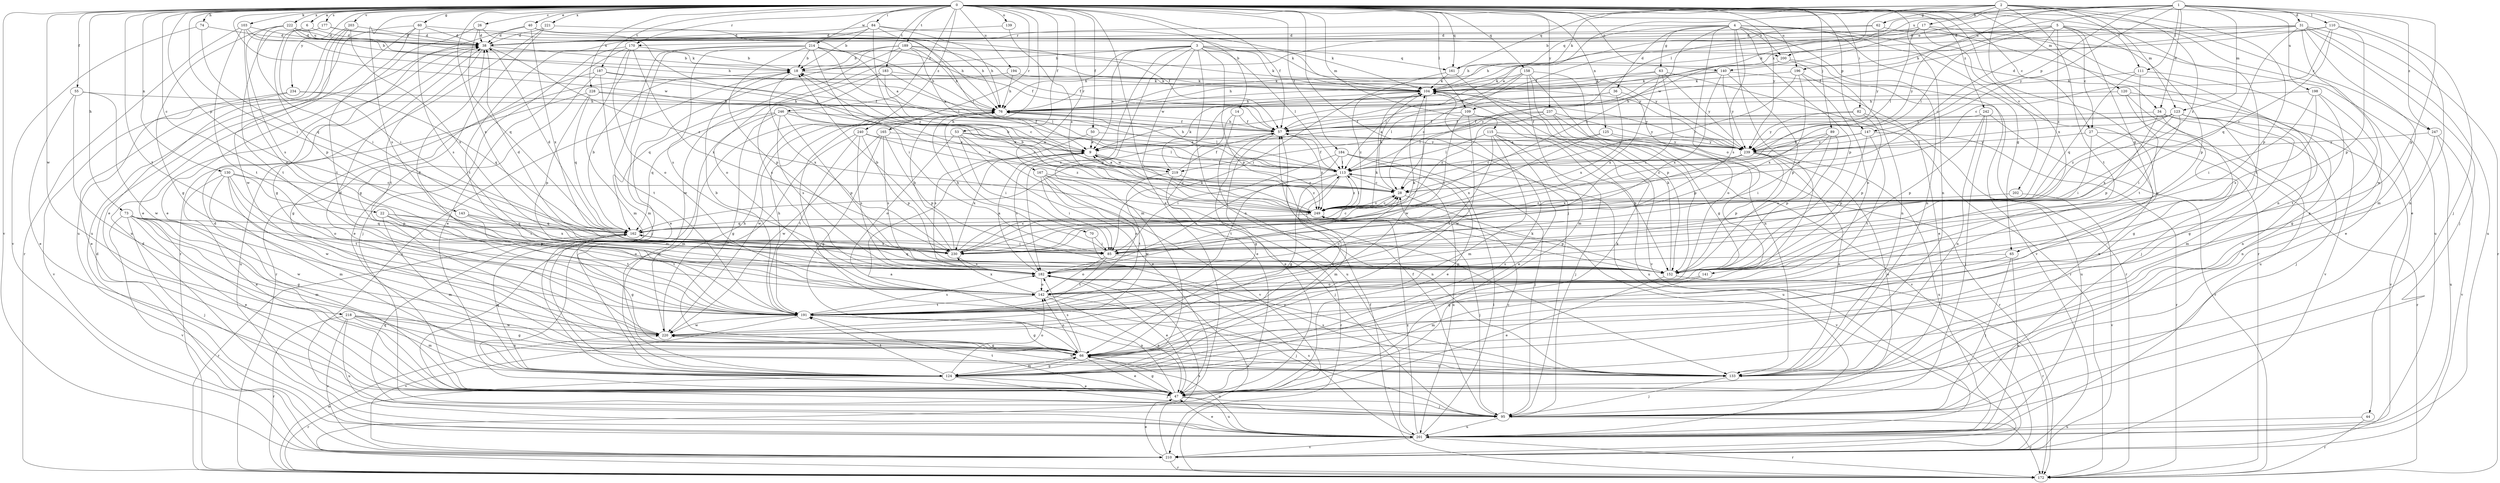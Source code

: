 strict digraph  {
0;
1;
2;
3;
4;
5;
6;
9;
14;
17;
18;
22;
26;
27;
28;
31;
34;
36;
38;
40;
44;
47;
50;
53;
55;
57;
60;
62;
63;
65;
66;
70;
73;
74;
76;
82;
84;
85;
89;
95;
103;
104;
109;
110;
111;
113;
115;
120;
123;
124;
125;
130;
133;
139;
140;
141;
142;
143;
147;
152;
158;
161;
162;
165;
167;
170;
172;
177;
182;
183;
184;
187;
189;
191;
194;
196;
198;
200;
201;
202;
203;
210;
214;
218;
219;
220;
221;
222;
228;
230;
234;
237;
239;
240;
242;
246;
247;
249;
0 -> 6  [label=a];
0 -> 14  [label=b];
0 -> 22  [label=c];
0 -> 26  [label=c];
0 -> 27  [label=c];
0 -> 40  [label=e];
0 -> 44  [label=e];
0 -> 47  [label=e];
0 -> 50  [label=f];
0 -> 53  [label=f];
0 -> 55  [label=f];
0 -> 57  [label=f];
0 -> 60  [label=g];
0 -> 70  [label=h];
0 -> 73  [label=h];
0 -> 74  [label=h];
0 -> 82  [label=i];
0 -> 84  [label=i];
0 -> 85  [label=i];
0 -> 89  [label=j];
0 -> 95  [label=j];
0 -> 103  [label=k];
0 -> 109  [label=l];
0 -> 115  [label=m];
0 -> 120  [label=m];
0 -> 125  [label=n];
0 -> 130  [label=n];
0 -> 133  [label=n];
0 -> 139  [label=o];
0 -> 140  [label=o];
0 -> 143  [label=p];
0 -> 147  [label=p];
0 -> 158  [label=q];
0 -> 161  [label=q];
0 -> 165  [label=r];
0 -> 167  [label=r];
0 -> 170  [label=r];
0 -> 177  [label=s];
0 -> 182  [label=s];
0 -> 183  [label=t];
0 -> 184  [label=t];
0 -> 187  [label=t];
0 -> 189  [label=t];
0 -> 191  [label=t];
0 -> 194  [label=u];
0 -> 196  [label=u];
0 -> 202  [label=v];
0 -> 203  [label=v];
0 -> 210  [label=v];
0 -> 214  [label=w];
0 -> 218  [label=w];
0 -> 219  [label=w];
0 -> 221  [label=x];
0 -> 222  [label=x];
0 -> 228  [label=x];
0 -> 230  [label=x];
0 -> 234  [label=y];
0 -> 237  [label=y];
0 -> 239  [label=y];
0 -> 240  [label=z];
0 -> 242  [label=z];
0 -> 246  [label=z];
0 -> 247  [label=z];
1 -> 31  [label=d];
1 -> 34  [label=d];
1 -> 76  [label=h];
1 -> 109  [label=l];
1 -> 110  [label=l];
1 -> 111  [label=l];
1 -> 123  [label=m];
1 -> 140  [label=o];
1 -> 147  [label=p];
1 -> 152  [label=p];
1 -> 196  [label=u];
1 -> 198  [label=u];
1 -> 200  [label=u];
1 -> 239  [label=y];
1 -> 247  [label=z];
2 -> 9  [label=a];
2 -> 17  [label=b];
2 -> 62  [label=g];
2 -> 95  [label=j];
2 -> 104  [label=k];
2 -> 111  [label=l];
2 -> 123  [label=m];
2 -> 152  [label=p];
2 -> 161  [label=q];
2 -> 191  [label=t];
2 -> 219  [label=w];
2 -> 230  [label=x];
2 -> 249  [label=z];
3 -> 9  [label=a];
3 -> 18  [label=b];
3 -> 76  [label=h];
3 -> 104  [label=k];
3 -> 113  [label=l];
3 -> 124  [label=m];
3 -> 133  [label=n];
3 -> 152  [label=p];
3 -> 161  [label=q];
3 -> 182  [label=s];
3 -> 219  [label=w];
3 -> 239  [label=y];
4 -> 34  [label=d];
4 -> 36  [label=d];
4 -> 63  [label=g];
4 -> 65  [label=g];
4 -> 133  [label=n];
4 -> 141  [label=o];
4 -> 142  [label=o];
4 -> 152  [label=p];
4 -> 161  [label=q];
4 -> 170  [label=r];
4 -> 172  [label=r];
4 -> 182  [label=s];
4 -> 200  [label=u];
4 -> 249  [label=z];
5 -> 27  [label=c];
5 -> 28  [label=c];
5 -> 38  [label=d];
5 -> 65  [label=g];
5 -> 113  [label=l];
5 -> 152  [label=p];
5 -> 191  [label=t];
5 -> 239  [label=y];
5 -> 249  [label=z];
6 -> 38  [label=d];
6 -> 191  [label=t];
6 -> 200  [label=u];
9 -> 113  [label=l];
9 -> 182  [label=s];
9 -> 219  [label=w];
9 -> 230  [label=x];
9 -> 249  [label=z];
14 -> 47  [label=e];
14 -> 57  [label=f];
14 -> 201  [label=u];
17 -> 38  [label=d];
17 -> 47  [label=e];
17 -> 57  [label=f];
17 -> 66  [label=g];
17 -> 76  [label=h];
17 -> 113  [label=l];
17 -> 201  [label=u];
18 -> 104  [label=k];
18 -> 201  [label=u];
18 -> 230  [label=x];
22 -> 85  [label=i];
22 -> 124  [label=m];
22 -> 142  [label=o];
22 -> 162  [label=q];
22 -> 191  [label=t];
26 -> 9  [label=a];
26 -> 38  [label=d];
26 -> 47  [label=e];
26 -> 162  [label=q];
27 -> 85  [label=i];
27 -> 133  [label=n];
27 -> 172  [label=r];
27 -> 239  [label=y];
28 -> 18  [label=b];
28 -> 104  [label=k];
28 -> 142  [label=o];
28 -> 210  [label=v];
28 -> 249  [label=z];
31 -> 18  [label=b];
31 -> 38  [label=d];
31 -> 57  [label=f];
31 -> 95  [label=j];
31 -> 104  [label=k];
31 -> 124  [label=m];
31 -> 162  [label=q];
31 -> 172  [label=r];
31 -> 201  [label=u];
31 -> 220  [label=w];
34 -> 57  [label=f];
34 -> 66  [label=g];
34 -> 95  [label=j];
34 -> 152  [label=p];
34 -> 210  [label=v];
36 -> 76  [label=h];
36 -> 113  [label=l];
36 -> 142  [label=o];
36 -> 230  [label=x];
38 -> 18  [label=b];
38 -> 191  [label=t];
38 -> 249  [label=z];
40 -> 38  [label=d];
40 -> 66  [label=g];
40 -> 76  [label=h];
40 -> 230  [label=x];
40 -> 249  [label=z];
44 -> 172  [label=r];
44 -> 201  [label=u];
47 -> 9  [label=a];
47 -> 38  [label=d];
47 -> 66  [label=g];
47 -> 95  [label=j];
47 -> 104  [label=k];
47 -> 191  [label=t];
47 -> 201  [label=u];
50 -> 9  [label=a];
50 -> 182  [label=s];
50 -> 239  [label=y];
53 -> 9  [label=a];
53 -> 47  [label=e];
53 -> 85  [label=i];
53 -> 113  [label=l];
53 -> 142  [label=o];
53 -> 210  [label=v];
55 -> 47  [label=e];
55 -> 76  [label=h];
55 -> 133  [label=n];
55 -> 220  [label=w];
57 -> 9  [label=a];
57 -> 47  [label=e];
57 -> 66  [label=g];
57 -> 76  [label=h];
57 -> 239  [label=y];
57 -> 249  [label=z];
60 -> 38  [label=d];
60 -> 47  [label=e];
60 -> 104  [label=k];
60 -> 182  [label=s];
60 -> 191  [label=t];
60 -> 201  [label=u];
62 -> 38  [label=d];
62 -> 76  [label=h];
62 -> 133  [label=n];
62 -> 239  [label=y];
63 -> 76  [label=h];
63 -> 85  [label=i];
63 -> 104  [label=k];
63 -> 172  [label=r];
63 -> 230  [label=x];
63 -> 239  [label=y];
65 -> 66  [label=g];
65 -> 95  [label=j];
65 -> 182  [label=s];
65 -> 201  [label=u];
66 -> 47  [label=e];
66 -> 113  [label=l];
66 -> 124  [label=m];
66 -> 133  [label=n];
66 -> 142  [label=o];
66 -> 182  [label=s];
66 -> 201  [label=u];
70 -> 85  [label=i];
70 -> 133  [label=n];
73 -> 47  [label=e];
73 -> 66  [label=g];
73 -> 95  [label=j];
73 -> 124  [label=m];
73 -> 152  [label=p];
73 -> 162  [label=q];
73 -> 210  [label=v];
73 -> 220  [label=w];
74 -> 38  [label=d];
74 -> 162  [label=q];
74 -> 210  [label=v];
76 -> 57  [label=f];
76 -> 113  [label=l];
76 -> 124  [label=m];
76 -> 133  [label=n];
76 -> 220  [label=w];
82 -> 57  [label=f];
82 -> 152  [label=p];
82 -> 201  [label=u];
82 -> 239  [label=y];
84 -> 18  [label=b];
84 -> 38  [label=d];
84 -> 76  [label=h];
84 -> 104  [label=k];
84 -> 113  [label=l];
84 -> 191  [label=t];
84 -> 249  [label=z];
85 -> 76  [label=h];
85 -> 142  [label=o];
85 -> 152  [label=p];
85 -> 191  [label=t];
89 -> 85  [label=i];
89 -> 152  [label=p];
89 -> 182  [label=s];
89 -> 239  [label=y];
89 -> 249  [label=z];
95 -> 28  [label=c];
95 -> 57  [label=f];
95 -> 162  [label=q];
95 -> 172  [label=r];
95 -> 201  [label=u];
103 -> 18  [label=b];
103 -> 38  [label=d];
103 -> 113  [label=l];
103 -> 142  [label=o];
103 -> 172  [label=r];
103 -> 191  [label=t];
104 -> 76  [label=h];
104 -> 162  [label=q];
104 -> 220  [label=w];
104 -> 239  [label=y];
104 -> 249  [label=z];
109 -> 57  [label=f];
109 -> 85  [label=i];
109 -> 201  [label=u];
109 -> 220  [label=w];
110 -> 28  [label=c];
110 -> 38  [label=d];
110 -> 104  [label=k];
110 -> 133  [label=n];
110 -> 152  [label=p];
110 -> 249  [label=z];
111 -> 47  [label=e];
111 -> 104  [label=k];
111 -> 162  [label=q];
111 -> 191  [label=t];
113 -> 28  [label=c];
113 -> 57  [label=f];
113 -> 66  [label=g];
113 -> 124  [label=m];
113 -> 182  [label=s];
113 -> 201  [label=u];
113 -> 249  [label=z];
115 -> 47  [label=e];
115 -> 95  [label=j];
115 -> 113  [label=l];
115 -> 124  [label=m];
115 -> 152  [label=p];
115 -> 191  [label=t];
115 -> 239  [label=y];
120 -> 76  [label=h];
120 -> 95  [label=j];
120 -> 201  [label=u];
120 -> 210  [label=v];
123 -> 9  [label=a];
123 -> 57  [label=f];
123 -> 66  [label=g];
123 -> 85  [label=i];
123 -> 113  [label=l];
123 -> 124  [label=m];
123 -> 133  [label=n];
123 -> 230  [label=x];
123 -> 249  [label=z];
124 -> 47  [label=e];
124 -> 66  [label=g];
124 -> 95  [label=j];
124 -> 104  [label=k];
124 -> 142  [label=o];
124 -> 162  [label=q];
124 -> 172  [label=r];
124 -> 191  [label=t];
125 -> 28  [label=c];
125 -> 172  [label=r];
125 -> 230  [label=x];
125 -> 239  [label=y];
130 -> 28  [label=c];
130 -> 47  [label=e];
130 -> 124  [label=m];
130 -> 142  [label=o];
130 -> 152  [label=p];
130 -> 191  [label=t];
130 -> 220  [label=w];
133 -> 95  [label=j];
133 -> 182  [label=s];
133 -> 220  [label=w];
139 -> 38  [label=d];
139 -> 249  [label=z];
140 -> 76  [label=h];
140 -> 104  [label=k];
140 -> 152  [label=p];
140 -> 172  [label=r];
140 -> 230  [label=x];
140 -> 239  [label=y];
141 -> 124  [label=m];
141 -> 142  [label=o];
142 -> 38  [label=d];
142 -> 47  [label=e];
142 -> 95  [label=j];
142 -> 191  [label=t];
142 -> 230  [label=x];
143 -> 162  [label=q];
143 -> 191  [label=t];
143 -> 230  [label=x];
147 -> 9  [label=a];
147 -> 152  [label=p];
147 -> 172  [label=r];
147 -> 191  [label=t];
147 -> 239  [label=y];
152 -> 47  [label=e];
152 -> 104  [label=k];
152 -> 162  [label=q];
152 -> 172  [label=r];
158 -> 28  [label=c];
158 -> 66  [label=g];
158 -> 104  [label=k];
158 -> 113  [label=l];
158 -> 124  [label=m];
158 -> 133  [label=n];
158 -> 152  [label=p];
161 -> 85  [label=i];
161 -> 104  [label=k];
161 -> 210  [label=v];
162 -> 18  [label=b];
162 -> 28  [label=c];
162 -> 38  [label=d];
162 -> 66  [label=g];
162 -> 85  [label=i];
162 -> 172  [label=r];
162 -> 230  [label=x];
165 -> 9  [label=a];
165 -> 66  [label=g];
165 -> 152  [label=p];
165 -> 182  [label=s];
165 -> 220  [label=w];
167 -> 28  [label=c];
167 -> 85  [label=i];
167 -> 95  [label=j];
167 -> 133  [label=n];
167 -> 142  [label=o];
167 -> 220  [label=w];
170 -> 18  [label=b];
170 -> 47  [label=e];
170 -> 95  [label=j];
170 -> 124  [label=m];
170 -> 142  [label=o];
170 -> 230  [label=x];
172 -> 57  [label=f];
172 -> 182  [label=s];
172 -> 220  [label=w];
177 -> 38  [label=d];
177 -> 76  [label=h];
177 -> 85  [label=i];
177 -> 152  [label=p];
182 -> 9  [label=a];
182 -> 47  [label=e];
182 -> 104  [label=k];
182 -> 142  [label=o];
183 -> 28  [label=c];
183 -> 104  [label=k];
183 -> 113  [label=l];
183 -> 162  [label=q];
183 -> 182  [label=s];
184 -> 47  [label=e];
184 -> 85  [label=i];
184 -> 95  [label=j];
184 -> 113  [label=l];
184 -> 191  [label=t];
184 -> 201  [label=u];
187 -> 47  [label=e];
187 -> 57  [label=f];
187 -> 104  [label=k];
187 -> 172  [label=r];
187 -> 191  [label=t];
189 -> 9  [label=a];
189 -> 18  [label=b];
189 -> 57  [label=f];
189 -> 76  [label=h];
189 -> 95  [label=j];
189 -> 142  [label=o];
189 -> 220  [label=w];
189 -> 239  [label=y];
191 -> 18  [label=b];
191 -> 66  [label=g];
191 -> 76  [label=h];
191 -> 133  [label=n];
191 -> 182  [label=s];
191 -> 210  [label=v];
191 -> 220  [label=w];
194 -> 66  [label=g];
194 -> 76  [label=h];
194 -> 104  [label=k];
196 -> 28  [label=c];
196 -> 47  [label=e];
196 -> 104  [label=k];
196 -> 142  [label=o];
196 -> 230  [label=x];
198 -> 66  [label=g];
198 -> 76  [label=h];
198 -> 85  [label=i];
198 -> 182  [label=s];
198 -> 191  [label=t];
200 -> 28  [label=c];
200 -> 133  [label=n];
200 -> 210  [label=v];
201 -> 38  [label=d];
201 -> 47  [label=e];
201 -> 113  [label=l];
201 -> 172  [label=r];
201 -> 182  [label=s];
201 -> 210  [label=v];
201 -> 249  [label=z];
202 -> 210  [label=v];
202 -> 249  [label=z];
203 -> 38  [label=d];
203 -> 47  [label=e];
203 -> 201  [label=u];
203 -> 220  [label=w];
203 -> 230  [label=x];
210 -> 38  [label=d];
210 -> 47  [label=e];
210 -> 172  [label=r];
210 -> 182  [label=s];
214 -> 18  [label=b];
214 -> 47  [label=e];
214 -> 57  [label=f];
214 -> 76  [label=h];
214 -> 85  [label=i];
214 -> 113  [label=l];
214 -> 124  [label=m];
214 -> 152  [label=p];
214 -> 182  [label=s];
218 -> 66  [label=g];
218 -> 124  [label=m];
218 -> 133  [label=n];
218 -> 172  [label=r];
218 -> 201  [label=u];
218 -> 210  [label=v];
218 -> 220  [label=w];
219 -> 9  [label=a];
219 -> 57  [label=f];
219 -> 104  [label=k];
219 -> 172  [label=r];
219 -> 191  [label=t];
219 -> 249  [label=z];
220 -> 38  [label=d];
220 -> 66  [label=g];
220 -> 76  [label=h];
221 -> 38  [label=d];
221 -> 57  [label=f];
221 -> 66  [label=g];
221 -> 172  [label=r];
222 -> 38  [label=d];
222 -> 66  [label=g];
222 -> 76  [label=h];
222 -> 85  [label=i];
222 -> 104  [label=k];
222 -> 182  [label=s];
228 -> 76  [label=h];
228 -> 152  [label=p];
228 -> 162  [label=q];
228 -> 201  [label=u];
228 -> 249  [label=z];
230 -> 18  [label=b];
230 -> 28  [label=c];
230 -> 38  [label=d];
230 -> 76  [label=h];
230 -> 104  [label=k];
230 -> 182  [label=s];
234 -> 47  [label=e];
234 -> 76  [label=h];
234 -> 162  [label=q];
234 -> 210  [label=v];
237 -> 57  [label=f];
237 -> 113  [label=l];
237 -> 152  [label=p];
237 -> 210  [label=v];
237 -> 239  [label=y];
237 -> 249  [label=z];
239 -> 47  [label=e];
239 -> 76  [label=h];
239 -> 113  [label=l];
239 -> 133  [label=n];
239 -> 152  [label=p];
239 -> 201  [label=u];
239 -> 230  [label=x];
240 -> 9  [label=a];
240 -> 124  [label=m];
240 -> 152  [label=p];
240 -> 182  [label=s];
240 -> 191  [label=t];
240 -> 249  [label=z];
242 -> 57  [label=f];
242 -> 95  [label=j];
242 -> 133  [label=n];
242 -> 152  [label=p];
242 -> 172  [label=r];
246 -> 28  [label=c];
246 -> 57  [label=f];
246 -> 66  [label=g];
246 -> 124  [label=m];
246 -> 152  [label=p];
246 -> 162  [label=q];
246 -> 182  [label=s];
247 -> 133  [label=n];
247 -> 201  [label=u];
247 -> 210  [label=v];
247 -> 239  [label=y];
249 -> 9  [label=a];
249 -> 18  [label=b];
249 -> 28  [label=c];
249 -> 95  [label=j];
249 -> 113  [label=l];
249 -> 152  [label=p];
249 -> 162  [label=q];
}
